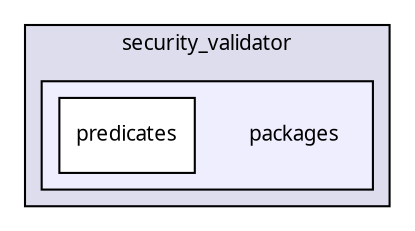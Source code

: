 digraph "packages/security/packages/security_validator/packages/" {
  compound=true
  node [ fontsize="10", fontname="FreeSans.ttf"];
  edge [ labelfontsize="10", labelfontname="FreeSans.ttf"];
  subgraph clusterdir_a009befa4f81ae7910038c2318d66904 {
    graph [ bgcolor="#ddddee", pencolor="black", label="security_validator" fontname="FreeSans.ttf", fontsize="10", URL="dir_a009befa4f81ae7910038c2318d66904.html"]
  subgraph clusterdir_0b502c337a4a75fa04563ef05ee8842f {
    graph [ bgcolor="#eeeeff", pencolor="black", label="" URL="dir_0b502c337a4a75fa04563ef05ee8842f.html"];
    dir_0b502c337a4a75fa04563ef05ee8842f [shape=plaintext label="packages"];
    dir_608a213e645b046d69d6dda566987e2d [shape=box label="predicates" color="black" fillcolor="white" style="filled" URL="dir_608a213e645b046d69d6dda566987e2d.html"];
  }
  }
}
